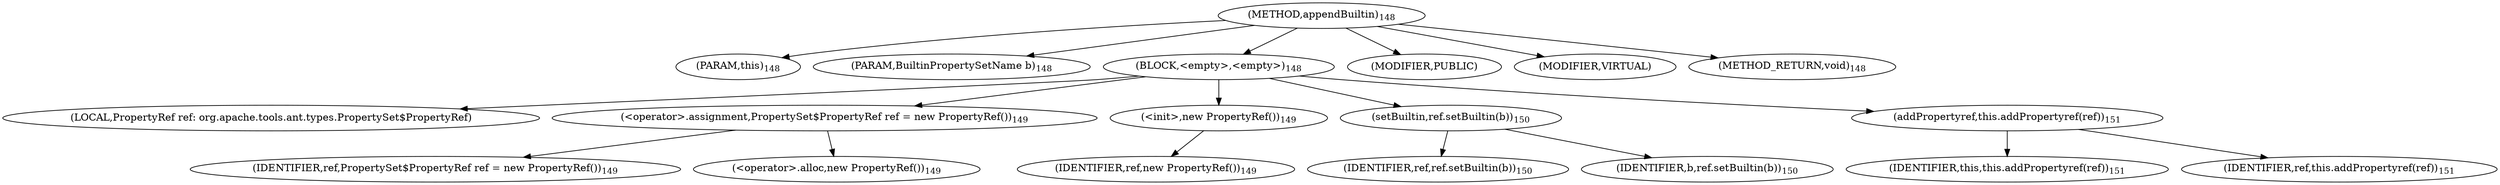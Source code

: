 digraph "appendBuiltin" {  
"330" [label = <(METHOD,appendBuiltin)<SUB>148</SUB>> ]
"48" [label = <(PARAM,this)<SUB>148</SUB>> ]
"331" [label = <(PARAM,BuiltinPropertySetName b)<SUB>148</SUB>> ]
"332" [label = <(BLOCK,&lt;empty&gt;,&lt;empty&gt;)<SUB>148</SUB>> ]
"46" [label = <(LOCAL,PropertyRef ref: org.apache.tools.ant.types.PropertySet$PropertyRef)> ]
"333" [label = <(&lt;operator&gt;.assignment,PropertySet$PropertyRef ref = new PropertyRef())<SUB>149</SUB>> ]
"334" [label = <(IDENTIFIER,ref,PropertySet$PropertyRef ref = new PropertyRef())<SUB>149</SUB>> ]
"335" [label = <(&lt;operator&gt;.alloc,new PropertyRef())<SUB>149</SUB>> ]
"336" [label = <(&lt;init&gt;,new PropertyRef())<SUB>149</SUB>> ]
"45" [label = <(IDENTIFIER,ref,new PropertyRef())<SUB>149</SUB>> ]
"337" [label = <(setBuiltin,ref.setBuiltin(b))<SUB>150</SUB>> ]
"338" [label = <(IDENTIFIER,ref,ref.setBuiltin(b))<SUB>150</SUB>> ]
"339" [label = <(IDENTIFIER,b,ref.setBuiltin(b))<SUB>150</SUB>> ]
"340" [label = <(addPropertyref,this.addPropertyref(ref))<SUB>151</SUB>> ]
"47" [label = <(IDENTIFIER,this,this.addPropertyref(ref))<SUB>151</SUB>> ]
"341" [label = <(IDENTIFIER,ref,this.addPropertyref(ref))<SUB>151</SUB>> ]
"342" [label = <(MODIFIER,PUBLIC)> ]
"343" [label = <(MODIFIER,VIRTUAL)> ]
"344" [label = <(METHOD_RETURN,void)<SUB>148</SUB>> ]
  "330" -> "48" 
  "330" -> "331" 
  "330" -> "332" 
  "330" -> "342" 
  "330" -> "343" 
  "330" -> "344" 
  "332" -> "46" 
  "332" -> "333" 
  "332" -> "336" 
  "332" -> "337" 
  "332" -> "340" 
  "333" -> "334" 
  "333" -> "335" 
  "336" -> "45" 
  "337" -> "338" 
  "337" -> "339" 
  "340" -> "47" 
  "340" -> "341" 
}
